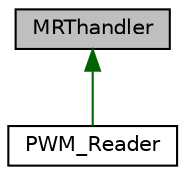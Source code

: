digraph "MRThandler"
{
 // LATEX_PDF_SIZE
  edge [fontname="Helvetica",fontsize="10",labelfontname="Helvetica",labelfontsize="10"];
  node [fontname="Helvetica",fontsize="10",shape=record];
  Node1 [label="MRThandler",height=0.2,width=0.4,color="black", fillcolor="grey75", style="filled", fontcolor="black",tooltip="Clase del objeto MRThandler El objeto MRThandler debe ser heredado por cualquier objeto que desee est..."];
  Node1 -> Node2 [dir="back",color="darkgreen",fontsize="10",style="solid",fontname="Helvetica"];
  Node2 [label="PWM_Reader",height=0.2,width=0.4,color="black", fillcolor="white", style="filled",URL="$class_p_w_m___reader.html",tooltip="Clase del objeto PWM_Reader."];
}
